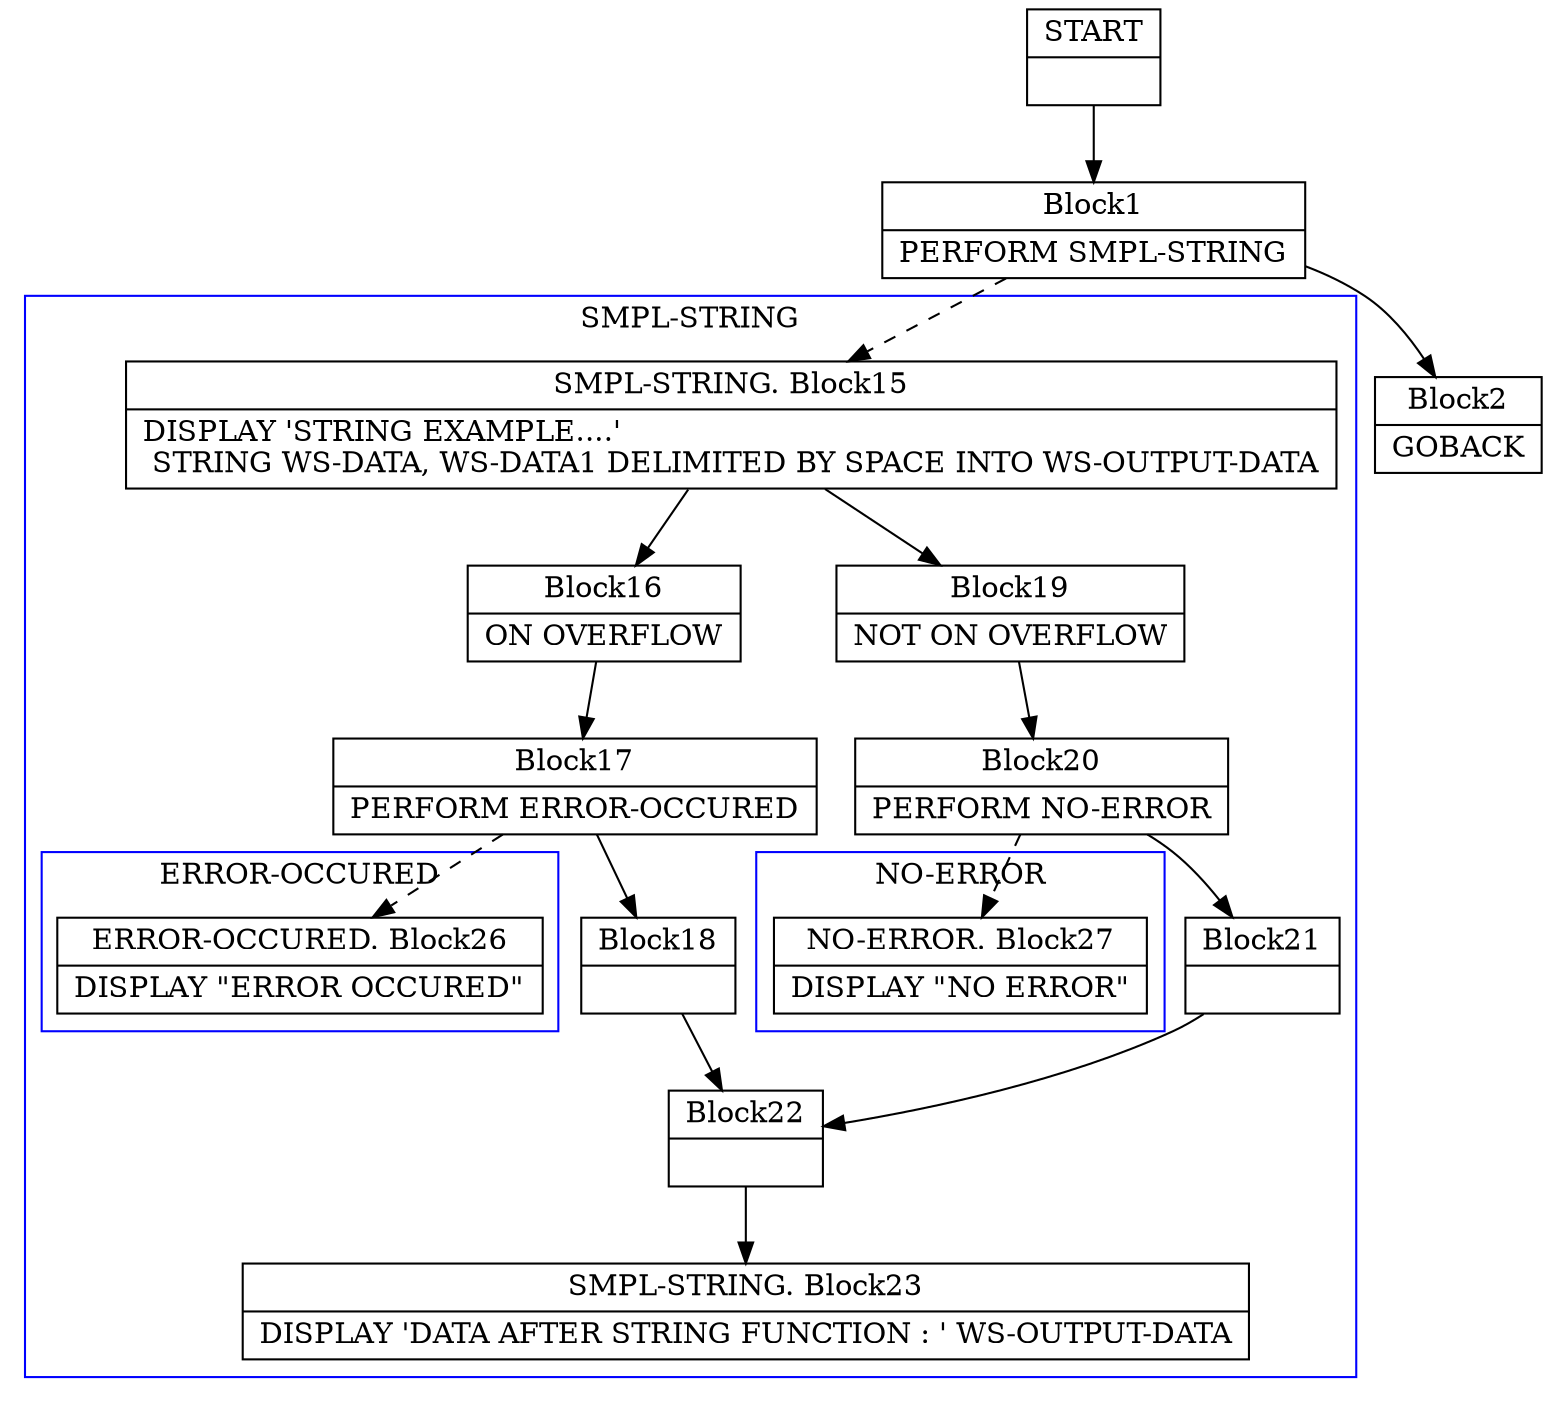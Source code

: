 digraph Cfg {
compound=true;
node [
shape = "record"
]

edge [
arrowtail = "empty"
]
Block0 [
label = "{START|}"
]
Block1 [
label = "{Block1|    PERFORM SMPL-STRING\l}"
]
subgraph cluster_1{
color = blue;
label = "SMPL-STRING";
Block15 [
label = "{SMPL-STRING. Block15|    DISPLAY 'STRING EXAMPLE....'\l    STRING WS-DATA, WS-DATA1 DELIMITED BY SPACE        INTO WS-OUTPUT-DATA\l}"
]
Block16 [
label = "{Block16|      ON OVERFLOW\l}"
]
Block17 [
label = "{Block17|         PERFORM ERROR-OCCURED\l}"
]
subgraph cluster_2{
color = blue;
label = "ERROR-OCCURED";
Block26 [
label = "{ERROR-OCCURED. Block26|    DISPLAY \"ERROR OCCURED\"\l}"
]

}
Block17 -> Block26 [style=dashed]

Block18 [
label = "{Block18|}"
]
Block22 [
label = "{Block22|}"
]
Block23 [
label = "{SMPL-STRING. Block23|    DISPLAY 'DATA AFTER STRING FUNCTION : ' WS-OUTPUT-DATA\l}"
]
Block19 [
label = "{Block19|      NOT ON OVERFLOW\l}"
]
Block20 [
label = "{Block20|         PERFORM NO-ERROR\l}"
]
subgraph cluster_3{
color = blue;
label = "NO-ERROR";
Block27 [
label = "{NO-ERROR. Block27|    DISPLAY \"NO ERROR\"\l}"
]

}
Block20 -> Block27 [style=dashed]

Block21 [
label = "{Block21|}"
]

}
Block1 -> Block15 [style=dashed]

Block2 [
label = "{Block2|    GOBACK\l}"
]
Block0 -> Block1
Block15 -> Block16
Block15 -> Block19
Block16 -> Block17
Block17 -> Block18
Block18 -> Block22
Block22 -> Block23
Block19 -> Block20
Block20 -> Block21
Block21 -> Block22
Block1 -> Block2

}
